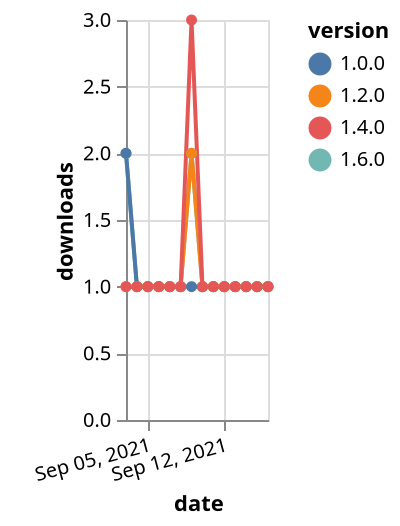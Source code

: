 {"$schema": "https://vega.github.io/schema/vega-lite/v5.json", "description": "A simple bar chart with embedded data.", "data": {"values": [{"date": "2021-09-03", "total": 112, "delta": 2, "version": "1.6.0"}, {"date": "2021-09-04", "total": 113, "delta": 1, "version": "1.6.0"}, {"date": "2021-09-05", "total": 114, "delta": 1, "version": "1.6.0"}, {"date": "2021-09-06", "total": 115, "delta": 1, "version": "1.6.0"}, {"date": "2021-09-07", "total": 116, "delta": 1, "version": "1.6.0"}, {"date": "2021-09-08", "total": 117, "delta": 1, "version": "1.6.0"}, {"date": "2021-09-09", "total": 119, "delta": 2, "version": "1.6.0"}, {"date": "2021-09-10", "total": 120, "delta": 1, "version": "1.6.0"}, {"date": "2021-09-11", "total": 121, "delta": 1, "version": "1.6.0"}, {"date": "2021-09-12", "total": 122, "delta": 1, "version": "1.6.0"}, {"date": "2021-09-13", "total": 123, "delta": 1, "version": "1.6.0"}, {"date": "2021-09-14", "total": 124, "delta": 1, "version": "1.6.0"}, {"date": "2021-09-15", "total": 125, "delta": 1, "version": "1.6.0"}, {"date": "2021-09-16", "total": 126, "delta": 1, "version": "1.6.0"}, {"date": "2021-09-03", "total": 159, "delta": 2, "version": "1.0.0"}, {"date": "2021-09-04", "total": 160, "delta": 1, "version": "1.0.0"}, {"date": "2021-09-05", "total": 161, "delta": 1, "version": "1.0.0"}, {"date": "2021-09-06", "total": 162, "delta": 1, "version": "1.0.0"}, {"date": "2021-09-07", "total": 163, "delta": 1, "version": "1.0.0"}, {"date": "2021-09-08", "total": 164, "delta": 1, "version": "1.0.0"}, {"date": "2021-09-09", "total": 165, "delta": 1, "version": "1.0.0"}, {"date": "2021-09-10", "total": 166, "delta": 1, "version": "1.0.0"}, {"date": "2021-09-11", "total": 167, "delta": 1, "version": "1.0.0"}, {"date": "2021-09-12", "total": 168, "delta": 1, "version": "1.0.0"}, {"date": "2021-09-13", "total": 169, "delta": 1, "version": "1.0.0"}, {"date": "2021-09-14", "total": 170, "delta": 1, "version": "1.0.0"}, {"date": "2021-09-15", "total": 171, "delta": 1, "version": "1.0.0"}, {"date": "2021-09-16", "total": 172, "delta": 1, "version": "1.0.0"}, {"date": "2021-09-03", "total": 142, "delta": 1, "version": "1.2.0"}, {"date": "2021-09-04", "total": 143, "delta": 1, "version": "1.2.0"}, {"date": "2021-09-05", "total": 144, "delta": 1, "version": "1.2.0"}, {"date": "2021-09-06", "total": 145, "delta": 1, "version": "1.2.0"}, {"date": "2021-09-07", "total": 146, "delta": 1, "version": "1.2.0"}, {"date": "2021-09-08", "total": 147, "delta": 1, "version": "1.2.0"}, {"date": "2021-09-09", "total": 149, "delta": 2, "version": "1.2.0"}, {"date": "2021-09-10", "total": 150, "delta": 1, "version": "1.2.0"}, {"date": "2021-09-11", "total": 151, "delta": 1, "version": "1.2.0"}, {"date": "2021-09-12", "total": 152, "delta": 1, "version": "1.2.0"}, {"date": "2021-09-13", "total": 153, "delta": 1, "version": "1.2.0"}, {"date": "2021-09-14", "total": 154, "delta": 1, "version": "1.2.0"}, {"date": "2021-09-15", "total": 155, "delta": 1, "version": "1.2.0"}, {"date": "2021-09-16", "total": 156, "delta": 1, "version": "1.2.0"}, {"date": "2021-09-03", "total": 167, "delta": 1, "version": "1.4.0"}, {"date": "2021-09-04", "total": 168, "delta": 1, "version": "1.4.0"}, {"date": "2021-09-05", "total": 169, "delta": 1, "version": "1.4.0"}, {"date": "2021-09-06", "total": 170, "delta": 1, "version": "1.4.0"}, {"date": "2021-09-07", "total": 171, "delta": 1, "version": "1.4.0"}, {"date": "2021-09-08", "total": 172, "delta": 1, "version": "1.4.0"}, {"date": "2021-09-09", "total": 175, "delta": 3, "version": "1.4.0"}, {"date": "2021-09-10", "total": 176, "delta": 1, "version": "1.4.0"}, {"date": "2021-09-11", "total": 177, "delta": 1, "version": "1.4.0"}, {"date": "2021-09-12", "total": 178, "delta": 1, "version": "1.4.0"}, {"date": "2021-09-13", "total": 179, "delta": 1, "version": "1.4.0"}, {"date": "2021-09-14", "total": 180, "delta": 1, "version": "1.4.0"}, {"date": "2021-09-15", "total": 181, "delta": 1, "version": "1.4.0"}, {"date": "2021-09-16", "total": 182, "delta": 1, "version": "1.4.0"}]}, "width": "container", "mark": {"type": "line", "point": {"filled": true}}, "encoding": {"x": {"field": "date", "type": "temporal", "timeUnit": "yearmonthdate", "title": "date", "axis": {"labelAngle": -15}}, "y": {"field": "delta", "type": "quantitative", "title": "downloads"}, "color": {"field": "version", "type": "nominal"}, "tooltip": {"field": "delta"}}}